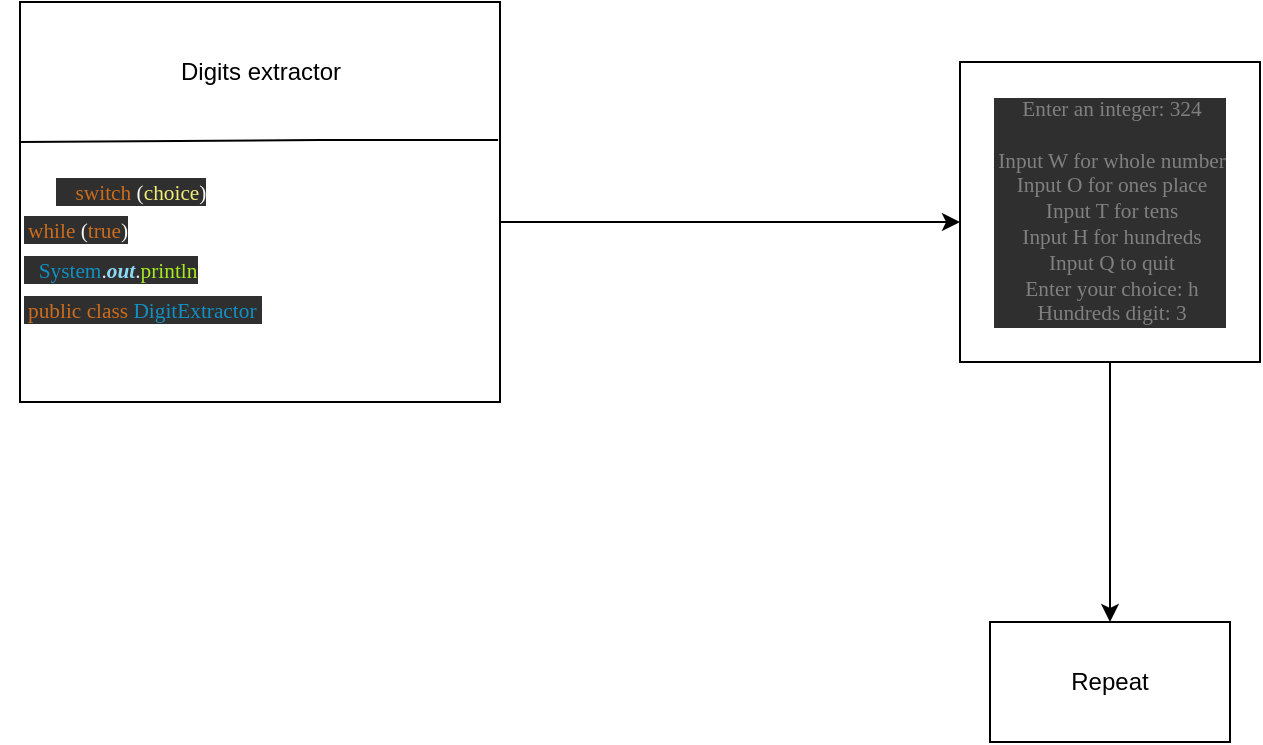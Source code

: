 <mxfile version="24.8.4">
  <diagram name="Page-1" id="j6hHlRjf1uov1y0QqEX4">
    <mxGraphModel grid="1" page="1" gridSize="10" guides="1" tooltips="1" connect="1" arrows="1" fold="1" pageScale="1" pageWidth="850" pageHeight="1100" math="0" shadow="0">
      <root>
        <mxCell id="0" />
        <mxCell id="1" parent="0" />
        <mxCell id="E42Fa3JOsW67UtIp8v-r-1" value="" style="rounded=0;whiteSpace=wrap;html=1;" vertex="1" parent="1">
          <mxGeometry x="90" y="90" width="240" height="200" as="geometry" />
        </mxCell>
        <mxCell id="E42Fa3JOsW67UtIp8v-r-2" value="" style="endArrow=none;html=1;rounded=0;entryX=0.996;entryY=0.345;entryDx=0;entryDy=0;entryPerimeter=0;" edge="1" parent="1" target="E42Fa3JOsW67UtIp8v-r-1">
          <mxGeometry width="50" height="50" relative="1" as="geometry">
            <mxPoint x="90" y="160" as="sourcePoint" />
            <mxPoint x="320" y="160" as="targetPoint" />
            <Array as="points">
              <mxPoint x="240" y="159" />
            </Array>
          </mxGeometry>
        </mxCell>
        <mxCell id="E42Fa3JOsW67UtIp8v-r-5" value="Digits extractor" style="text;html=1;align=center;verticalAlign=middle;resizable=0;points=[];autosize=1;strokeColor=none;fillColor=none;" vertex="1" parent="1">
          <mxGeometry x="160" y="110" width="100" height="30" as="geometry" />
        </mxCell>
        <mxCell id="E42Fa3JOsW67UtIp8v-r-6" value="&lt;span style=&quot;background-color:#2f2f2f;padding:0px 0px 0px 2px;&quot;&gt;&lt;span style=&quot;color: rgb(204, 204, 204); font-family: Consolas; font-size: 8pt; white-space-collapse: preserve;&quot;&gt;&lt;span style=&quot;color:#d9e8f7;&quot;&gt;   &lt;/span&gt;&lt;span style=&quot;color:#cc6c1d;&quot;&gt;switch&lt;/span&gt;&lt;span style=&quot;color:#d9e8f7;&quot;&gt; &lt;/span&gt;&lt;span style=&quot;color:#f9faf4;&quot;&gt;(&lt;/span&gt;&lt;span style=&quot;color:#f3ec79;&quot;&gt;choice&lt;/span&gt;&lt;span style=&quot;color:#f9faf4;&quot;&gt;)&lt;/span&gt;&lt;/span&gt;&lt;/span&gt;" style="text;html=1;align=center;verticalAlign=middle;resizable=0;points=[];autosize=1;strokeColor=none;fillColor=none;" vertex="1" parent="1">
          <mxGeometry x="80" y="170" width="130" height="30" as="geometry" />
        </mxCell>
        <mxCell id="E42Fa3JOsW67UtIp8v-r-8" value="&lt;span style=&quot;background-color:#2f2f2f;padding:0px 0px 0px 2px;&quot;&gt;&lt;span style=&quot;color:#cccccc;background-color:#2f2f2f;font-family:&amp;quot;Consolas&amp;quot;;font-size:8pt;white-space:pre;&quot;&gt;&lt;span style=&quot;color:#d9e8f7;&quot;&gt;&lt;/span&gt;&lt;span style=&quot;color:#cc6c1d;&quot;&gt;while&lt;/span&gt;&lt;span style=&quot;color:#d9e8f7;&quot;&gt; &lt;/span&gt;&lt;span style=&quot;color:#f9faf4;&quot;&gt;(&lt;/span&gt;&lt;span style=&quot;color:#cc6c1d;&quot;&gt;true&lt;/span&gt;&lt;span style=&quot;color:#f9faf4;&quot;&gt;)&lt;/span&gt;&lt;/span&gt;&lt;/span&gt;" style="text;whiteSpace=wrap;html=1;" vertex="1" parent="1">
          <mxGeometry x="90" y="190" width="110" height="30" as="geometry" />
        </mxCell>
        <mxCell id="E42Fa3JOsW67UtIp8v-r-9" value="&lt;span style=&quot;background-color:#2f2f2f;padding:0px 0px 0px 2px;&quot;&gt;&lt;span style=&quot;color:#cccccc;background-color:#2f2f2f;font-family:&amp;quot;Consolas&amp;quot;;font-size:8pt;white-space:pre;&quot;&gt;&lt;span style=&quot;color:#d9e8f7;&quot;&gt;  &lt;/span&gt;&lt;span style=&quot;color:#1290c3;&quot;&gt;System&lt;/span&gt;&lt;span style=&quot;color:#e6e6fa;&quot;&gt;.&lt;/span&gt;&lt;span style=&quot;color:#8ddaf8;font-style:italic;font-weight:bold;&quot;&gt;out&lt;/span&gt;&lt;span style=&quot;color:#e6e6fa;&quot;&gt;.&lt;/span&gt;&lt;span style=&quot;color:#a7ec21;&quot;&gt;println&lt;/span&gt;&lt;/span&gt;&lt;/span&gt;" style="text;whiteSpace=wrap;html=1;" vertex="1" parent="1">
          <mxGeometry x="90" y="210" width="150" height="30" as="geometry" />
        </mxCell>
        <mxCell id="E42Fa3JOsW67UtIp8v-r-10" value="&lt;span style=&quot;background-color:#2f2f2f;padding:0px 0px 0px 2px;&quot;&gt;&lt;span style=&quot;color:#cccccc;background-color:#2f2f2f;font-family:&amp;quot;Consolas&amp;quot;;font-size:8pt;white-space:pre;&quot;&gt;&lt;span style=&quot;color:#cc6c1d;&quot;&gt;public&lt;/span&gt;&lt;span style=&quot;color:#d9e8f7;&quot;&gt; &lt;/span&gt;&lt;span style=&quot;color:#cc6c1d;&quot;&gt;class&lt;/span&gt;&lt;span style=&quot;color:#d9e8f7;&quot;&gt; &lt;/span&gt;&lt;span style=&quot;color:#1290c3;&quot;&gt;DigitExtractor&lt;/span&gt;&lt;span style=&quot;color:#d9e8f7;&quot;&gt; &lt;/span&gt;&lt;/span&gt;&lt;/span&gt;" style="text;whiteSpace=wrap;html=1;" vertex="1" parent="1">
          <mxGeometry x="90" y="230" width="200" height="30" as="geometry" />
        </mxCell>
        <mxCell id="E42Fa3JOsW67UtIp8v-r-11" value="" style="endArrow=classic;html=1;rounded=0;" edge="1" parent="1">
          <mxGeometry width="50" height="50" relative="1" as="geometry">
            <mxPoint x="330" y="200" as="sourcePoint" />
            <mxPoint x="560" y="200" as="targetPoint" />
          </mxGeometry>
        </mxCell>
        <mxCell id="E42Fa3JOsW67UtIp8v-r-13" style="edgeStyle=orthogonalEdgeStyle;rounded=0;orthogonalLoop=1;jettySize=auto;html=1;" edge="1" parent="1" source="E42Fa3JOsW67UtIp8v-r-12">
          <mxGeometry relative="1" as="geometry">
            <mxPoint x="635" y="400" as="targetPoint" />
          </mxGeometry>
        </mxCell>
        <mxCell id="E42Fa3JOsW67UtIp8v-r-12" value="&lt;div style=&quot;background-color:#2f2f2f;padding:0px 0px 0px 2px;&quot;&gt;&lt;div style=&quot;color:#cccccc;background-color:#2f2f2f;font-family:&amp;quot;Consolas&amp;quot;;font-size:8pt;white-space:pre;&quot;&gt;&lt;p style=&quot;margin:0;&quot;&gt;&lt;span style=&quot;color:#808080;&quot;&gt;Enter an integer: 324&lt;/span&gt;&lt;/p&gt;&lt;p style=&quot;margin:0;&quot;&gt;&lt;br&gt;&lt;/p&gt;&lt;p style=&quot;margin:0;&quot;&gt;&lt;span style=&quot;color:#808080;&quot;&gt;Input W for whole number&lt;/span&gt;&lt;/p&gt;&lt;p style=&quot;margin:0;&quot;&gt;&lt;span style=&quot;color:#808080;&quot;&gt;Input O for ones place&lt;/span&gt;&lt;/p&gt;&lt;p style=&quot;margin:0;&quot;&gt;&lt;span style=&quot;color:#808080;&quot;&gt;Input T for tens&lt;/span&gt;&lt;/p&gt;&lt;p style=&quot;margin:0;&quot;&gt;&lt;span style=&quot;color:#808080;&quot;&gt;Input H for hundreds&lt;/span&gt;&lt;/p&gt;&lt;p style=&quot;margin:0;&quot;&gt;&lt;span style=&quot;color:#808080;&quot;&gt;Input Q to quit&lt;/span&gt;&lt;/p&gt;&lt;p style=&quot;margin:0;&quot;&gt;&lt;span style=&quot;color:#808080;&quot;&gt;Enter your choice: h&lt;/span&gt;&lt;/p&gt;&lt;p style=&quot;margin:0;&quot;&gt;&lt;span style=&quot;color:#808080;&quot;&gt;Hundreds digit: 3&lt;/span&gt;&lt;/p&gt;&lt;p style=&quot;margin:0;&quot;&gt;&lt;/p&gt;&lt;/div&gt;&lt;/div&gt;" style="whiteSpace=wrap;html=1;aspect=fixed;" vertex="1" parent="1">
          <mxGeometry x="560" y="120" width="150" height="150" as="geometry" />
        </mxCell>
        <mxCell id="E42Fa3JOsW67UtIp8v-r-14" value="Repeat" style="rounded=0;whiteSpace=wrap;html=1;" vertex="1" parent="1">
          <mxGeometry x="575" y="400" width="120" height="60" as="geometry" />
        </mxCell>
      </root>
    </mxGraphModel>
  </diagram>
</mxfile>
